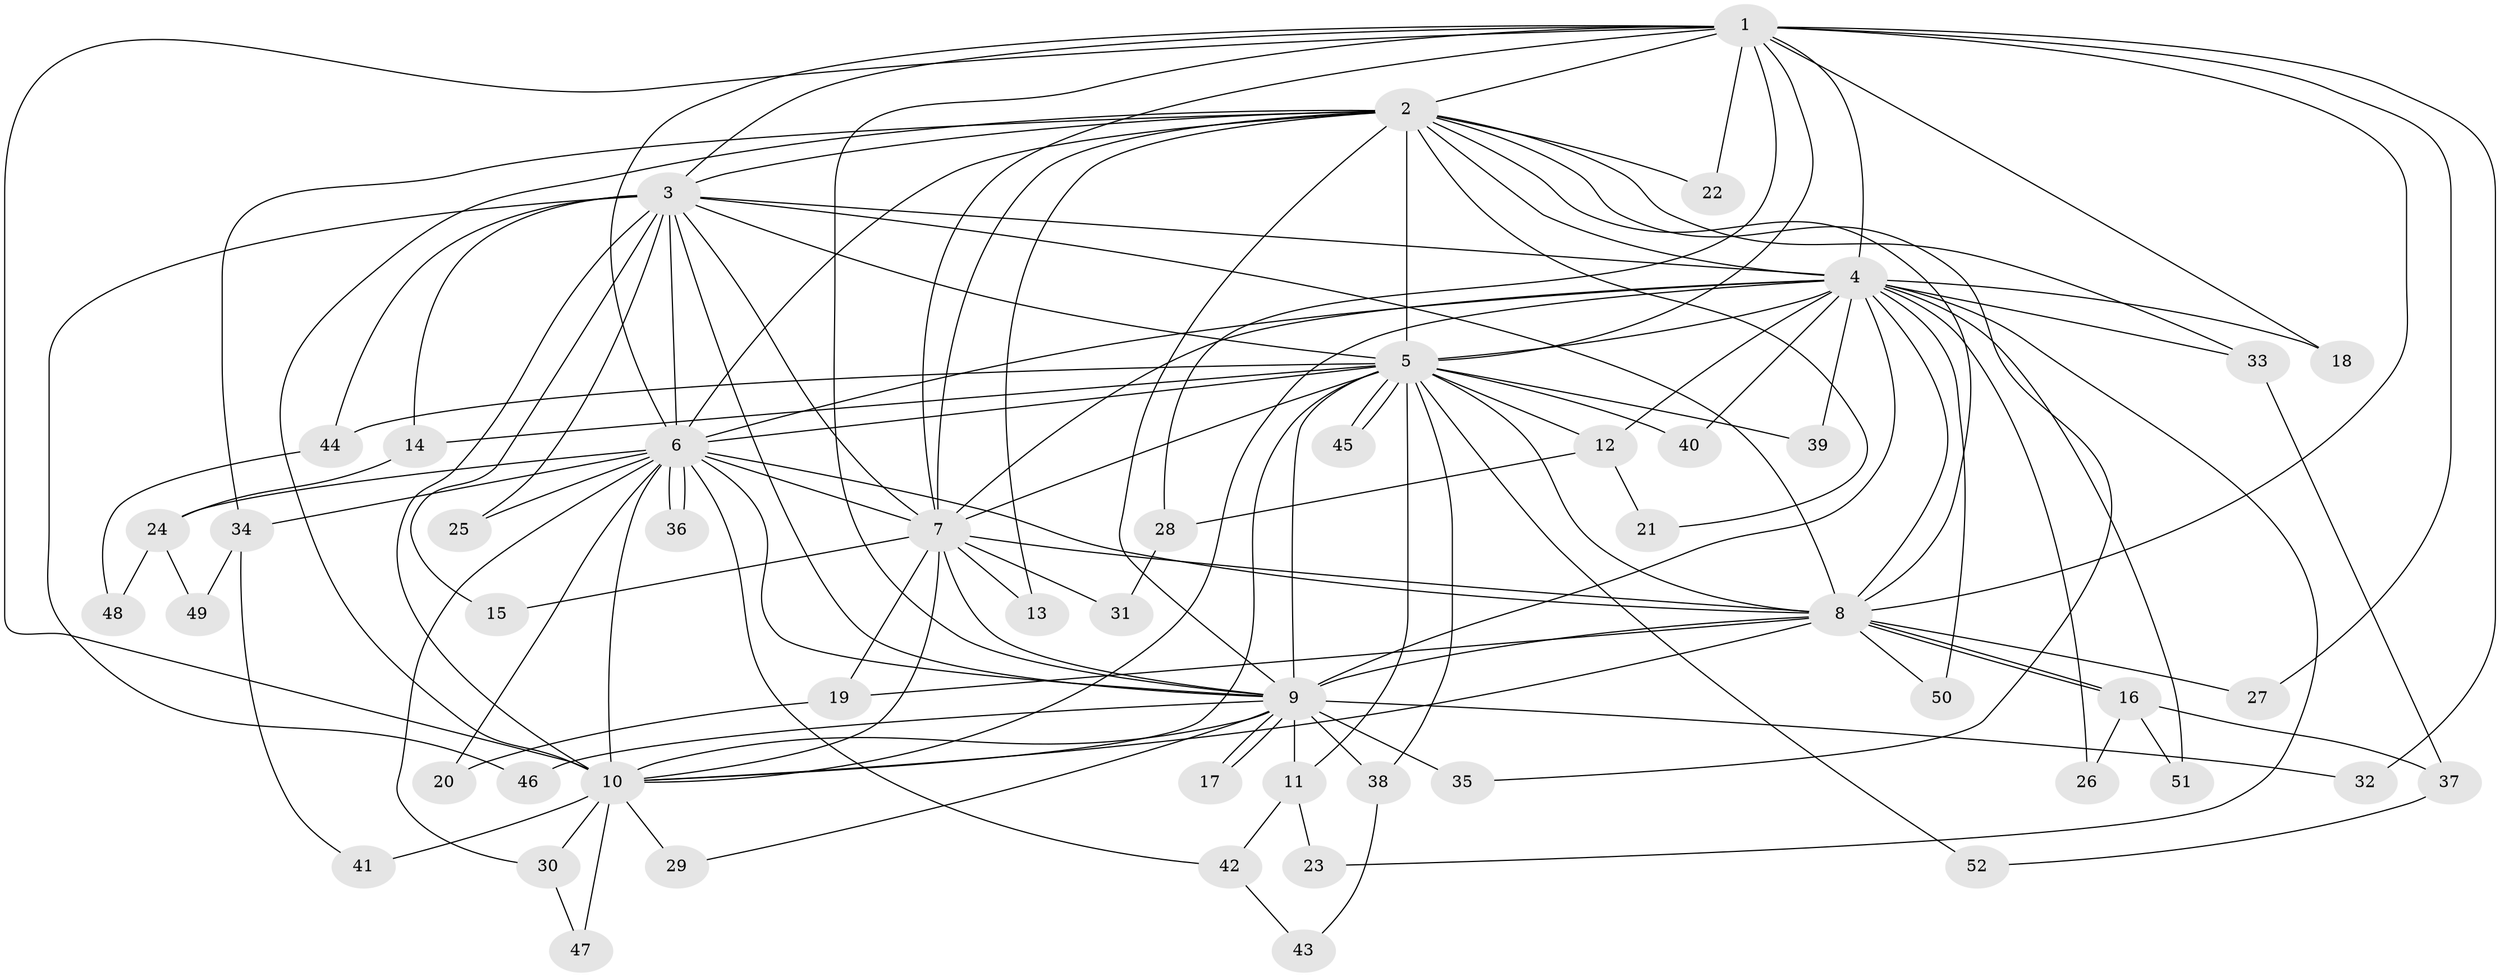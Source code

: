 // coarse degree distribution, {11: 0.05555555555555555, 14: 0.1111111111111111, 15: 0.05555555555555555, 4: 0.08333333333333333, 5: 0.05555555555555555, 1: 0.027777777777777776, 3: 0.19444444444444445, 2: 0.4166666666666667}
// Generated by graph-tools (version 1.1) at 2025/23/03/03/25 07:23:40]
// undirected, 52 vertices, 129 edges
graph export_dot {
graph [start="1"]
  node [color=gray90,style=filled];
  1;
  2;
  3;
  4;
  5;
  6;
  7;
  8;
  9;
  10;
  11;
  12;
  13;
  14;
  15;
  16;
  17;
  18;
  19;
  20;
  21;
  22;
  23;
  24;
  25;
  26;
  27;
  28;
  29;
  30;
  31;
  32;
  33;
  34;
  35;
  36;
  37;
  38;
  39;
  40;
  41;
  42;
  43;
  44;
  45;
  46;
  47;
  48;
  49;
  50;
  51;
  52;
  1 -- 2;
  1 -- 3;
  1 -- 4;
  1 -- 5;
  1 -- 6;
  1 -- 7;
  1 -- 8;
  1 -- 9;
  1 -- 10;
  1 -- 18;
  1 -- 22;
  1 -- 27;
  1 -- 28;
  1 -- 32;
  2 -- 3;
  2 -- 4;
  2 -- 5;
  2 -- 6;
  2 -- 7;
  2 -- 8;
  2 -- 9;
  2 -- 10;
  2 -- 13;
  2 -- 21;
  2 -- 22;
  2 -- 33;
  2 -- 34;
  2 -- 35;
  3 -- 4;
  3 -- 5;
  3 -- 6;
  3 -- 7;
  3 -- 8;
  3 -- 9;
  3 -- 10;
  3 -- 14;
  3 -- 15;
  3 -- 25;
  3 -- 44;
  3 -- 46;
  4 -- 5;
  4 -- 6;
  4 -- 7;
  4 -- 8;
  4 -- 9;
  4 -- 10;
  4 -- 12;
  4 -- 18;
  4 -- 23;
  4 -- 26;
  4 -- 33;
  4 -- 39;
  4 -- 40;
  4 -- 50;
  4 -- 51;
  5 -- 6;
  5 -- 7;
  5 -- 8;
  5 -- 9;
  5 -- 10;
  5 -- 11;
  5 -- 12;
  5 -- 14;
  5 -- 38;
  5 -- 39;
  5 -- 40;
  5 -- 44;
  5 -- 45;
  5 -- 45;
  5 -- 52;
  6 -- 7;
  6 -- 8;
  6 -- 9;
  6 -- 10;
  6 -- 20;
  6 -- 24;
  6 -- 25;
  6 -- 30;
  6 -- 34;
  6 -- 36;
  6 -- 36;
  6 -- 42;
  7 -- 8;
  7 -- 9;
  7 -- 10;
  7 -- 13;
  7 -- 15;
  7 -- 19;
  7 -- 31;
  8 -- 9;
  8 -- 10;
  8 -- 16;
  8 -- 16;
  8 -- 19;
  8 -- 27;
  8 -- 50;
  9 -- 10;
  9 -- 11;
  9 -- 17;
  9 -- 17;
  9 -- 29;
  9 -- 32;
  9 -- 35;
  9 -- 38;
  9 -- 46;
  10 -- 29;
  10 -- 30;
  10 -- 41;
  10 -- 47;
  11 -- 23;
  11 -- 42;
  12 -- 21;
  12 -- 28;
  14 -- 24;
  16 -- 26;
  16 -- 37;
  16 -- 51;
  19 -- 20;
  24 -- 48;
  24 -- 49;
  28 -- 31;
  30 -- 47;
  33 -- 37;
  34 -- 41;
  34 -- 49;
  37 -- 52;
  38 -- 43;
  42 -- 43;
  44 -- 48;
}
